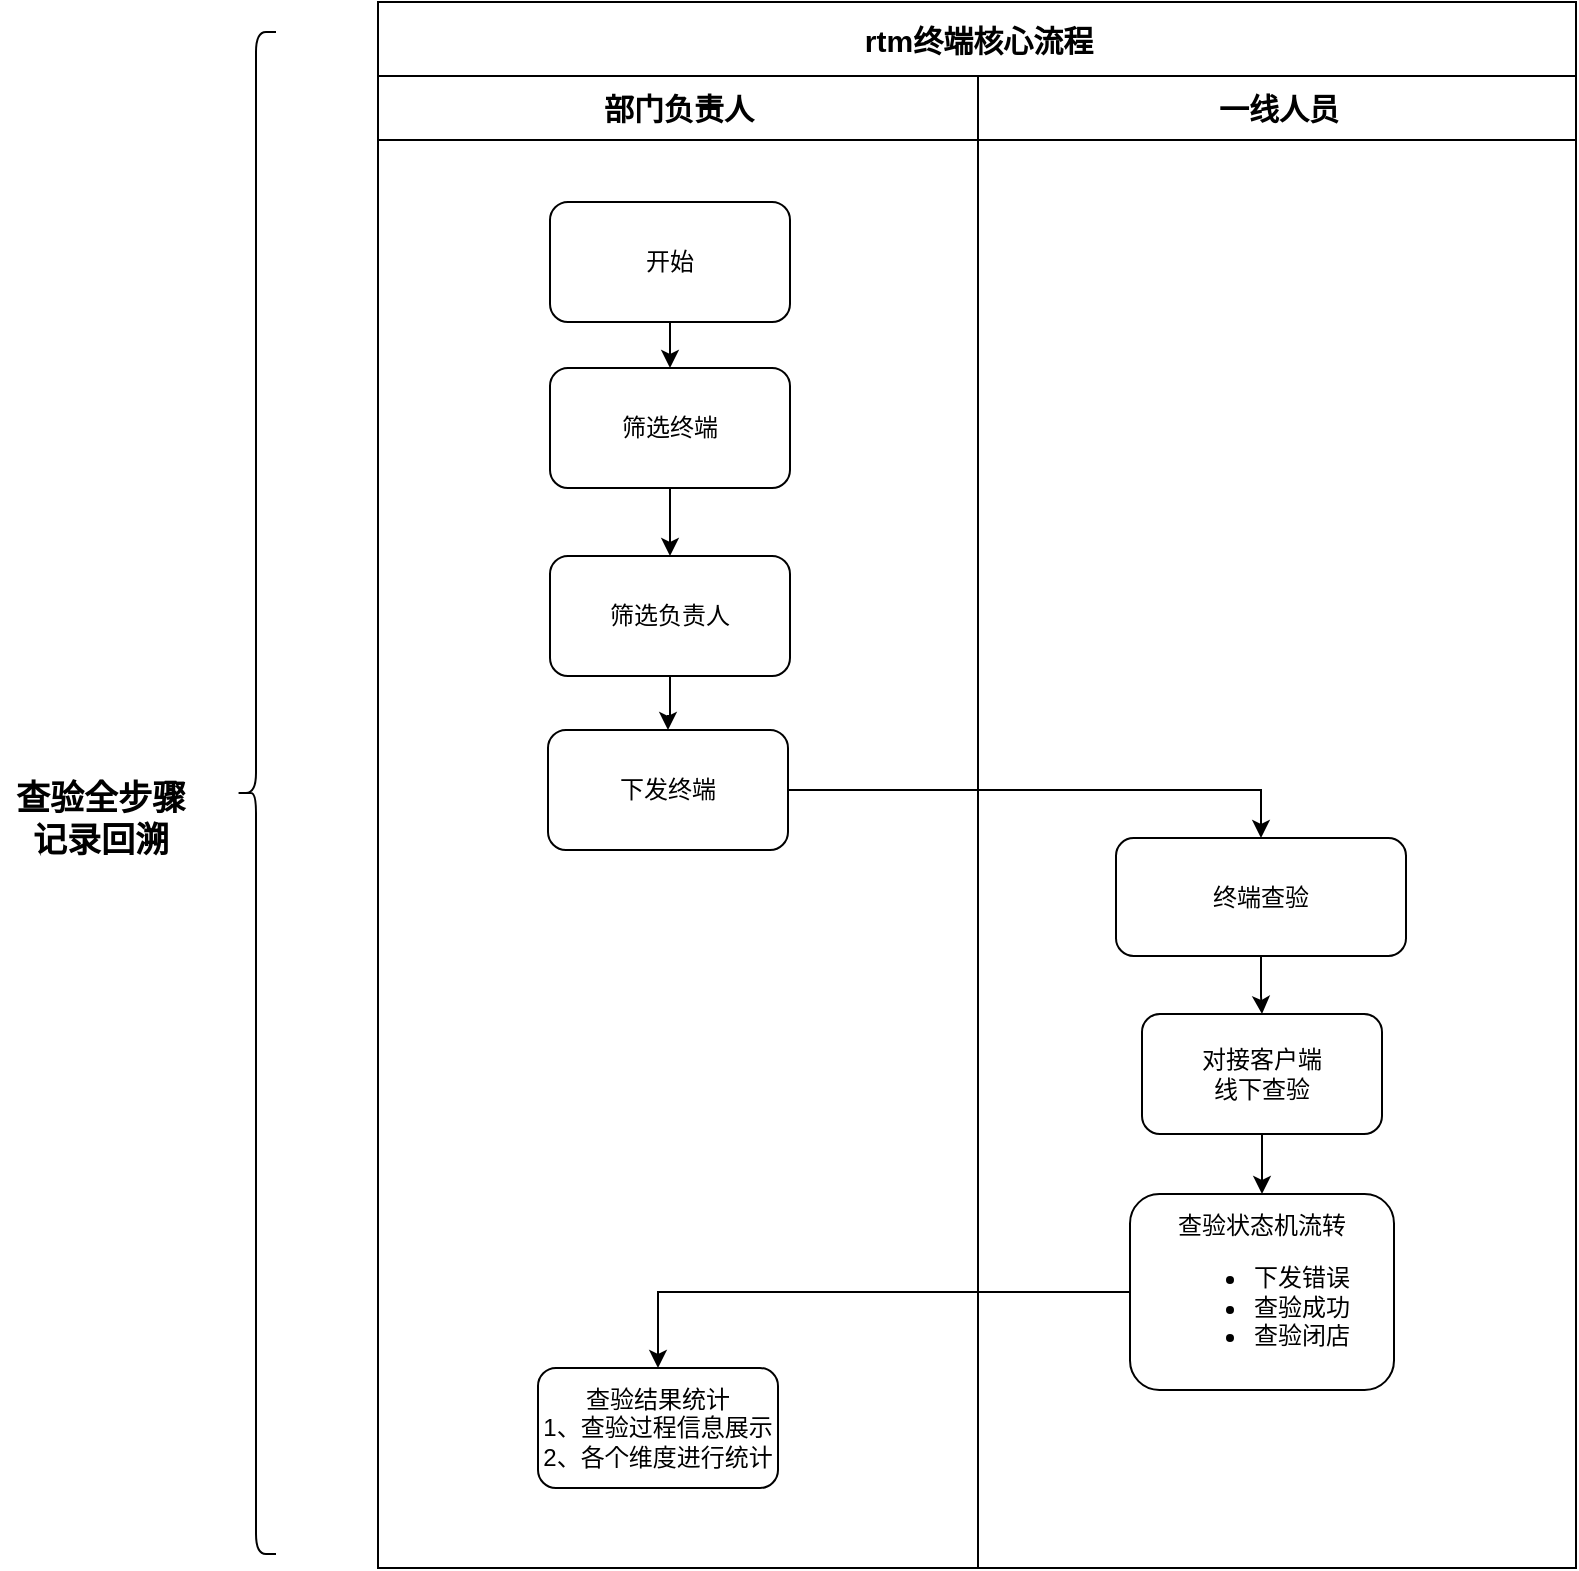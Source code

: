 <mxfile version="26.0.4">
  <diagram name="第 1 页" id="xRrCS5QztE6Z08vACNaN">
    <mxGraphModel dx="1270" dy="790" grid="0" gridSize="10" guides="0" tooltips="1" connect="1" arrows="1" fold="1" page="1" pageScale="1" pageWidth="3300" pageHeight="2339" background="none" math="0" shadow="0">
      <root>
        <mxCell id="0" />
        <mxCell id="1" parent="0" />
        <mxCell id="eiGT6yipun40KPxp0-vt-19" value="&lt;font style=&quot;font-size: 15px;&quot;&gt;rtm终端核心流程&lt;/font&gt;" style="swimlane;childLayout=stackLayout;resizeParent=1;resizeParentMax=0;startSize=37;html=1;" parent="1" vertex="1">
          <mxGeometry x="1605" y="506" width="599" height="783" as="geometry" />
        </mxCell>
        <mxCell id="eiGT6yipun40KPxp0-vt-20" value="&lt;font style=&quot;font-size: 15px;&quot;&gt;部门负责人&lt;/font&gt;" style="swimlane;startSize=32;html=1;" parent="eiGT6yipun40KPxp0-vt-19" vertex="1">
          <mxGeometry y="37" width="300" height="746" as="geometry" />
        </mxCell>
        <mxCell id="mLsIRPu0JwRJU4ILVOb_-4" value="" style="edgeStyle=orthogonalEdgeStyle;rounded=0;orthogonalLoop=1;jettySize=auto;html=1;" parent="eiGT6yipun40KPxp0-vt-20" source="eiGT6yipun40KPxp0-vt-1" target="mLsIRPu0JwRJU4ILVOb_-3" edge="1">
          <mxGeometry relative="1" as="geometry" />
        </mxCell>
        <mxCell id="eiGT6yipun40KPxp0-vt-1" value="开始" style="rounded=1;whiteSpace=wrap;html=1;points=[[0,0,0,0,0],[0,0.25,0,0,0],[0,0.5,0,0,0],[0,0.75,0,0,0],[0,1,0,0,0],[0.25,0,0,0,0],[0.25,1,0,0,0],[0.5,0,0,0,0],[0.5,1,0,0,0],[0.75,0,0,0,0],[0.75,1,0,0,0],[1,0,0,0,0],[1,0.25,0,0,0],[1,0.5,0,0,0],[1,0.75,0,0,0],[1,1,0,0,0]];" parent="eiGT6yipun40KPxp0-vt-20" vertex="1">
          <mxGeometry x="86.0" y="63" width="120" height="60" as="geometry" />
        </mxCell>
        <mxCell id="eiGT6yipun40KPxp0-vt-3" value="查验结果统计&lt;div&gt;1、查验过程信息展示&lt;/div&gt;&lt;div&gt;2、各个维度进行统计&lt;/div&gt;" style="rounded=1;whiteSpace=wrap;html=1;" parent="eiGT6yipun40KPxp0-vt-20" vertex="1">
          <mxGeometry x="80" y="646" width="120" height="60" as="geometry" />
        </mxCell>
        <mxCell id="mLsIRPu0JwRJU4ILVOb_-8" value="" style="edgeStyle=orthogonalEdgeStyle;rounded=0;orthogonalLoop=1;jettySize=auto;html=1;" parent="eiGT6yipun40KPxp0-vt-20" source="mLsIRPu0JwRJU4ILVOb_-3" target="mLsIRPu0JwRJU4ILVOb_-7" edge="1">
          <mxGeometry relative="1" as="geometry" />
        </mxCell>
        <mxCell id="mLsIRPu0JwRJU4ILVOb_-3" value="筛选终端" style="whiteSpace=wrap;html=1;rounded=1;" parent="eiGT6yipun40KPxp0-vt-20" vertex="1">
          <mxGeometry x="86.0" y="146" width="120" height="60" as="geometry" />
        </mxCell>
        <mxCell id="mLsIRPu0JwRJU4ILVOb_-10" value="" style="edgeStyle=orthogonalEdgeStyle;rounded=0;orthogonalLoop=1;jettySize=auto;html=1;" parent="eiGT6yipun40KPxp0-vt-20" source="mLsIRPu0JwRJU4ILVOb_-7" target="mLsIRPu0JwRJU4ILVOb_-9" edge="1">
          <mxGeometry relative="1" as="geometry" />
        </mxCell>
        <mxCell id="mLsIRPu0JwRJU4ILVOb_-7" value="筛选负责人" style="whiteSpace=wrap;html=1;rounded=1;" parent="eiGT6yipun40KPxp0-vt-20" vertex="1">
          <mxGeometry x="86.0" y="240" width="120" height="60" as="geometry" />
        </mxCell>
        <mxCell id="mLsIRPu0JwRJU4ILVOb_-9" value="下发终端" style="whiteSpace=wrap;html=1;rounded=1;" parent="eiGT6yipun40KPxp0-vt-20" vertex="1">
          <mxGeometry x="85.0" y="327" width="120" height="60" as="geometry" />
        </mxCell>
        <mxCell id="mLsIRPu0JwRJU4ILVOb_-11" style="edgeStyle=orthogonalEdgeStyle;rounded=0;orthogonalLoop=1;jettySize=auto;html=1;entryX=0.5;entryY=0;entryDx=0;entryDy=0;" parent="eiGT6yipun40KPxp0-vt-19" source="mLsIRPu0JwRJU4ILVOb_-9" target="eiGT6yipun40KPxp0-vt-2" edge="1">
          <mxGeometry relative="1" as="geometry" />
        </mxCell>
        <mxCell id="eiGT6yipun40KPxp0-vt-21" value="&lt;font style=&quot;font-size: 15px;&quot;&gt;一线人员&lt;/font&gt;" style="swimlane;startSize=32;html=1;" parent="eiGT6yipun40KPxp0-vt-19" vertex="1">
          <mxGeometry x="300" y="37" width="299" height="746" as="geometry">
            <mxRectangle x="120" y="20" width="32" height="460" as="alternateBounds" />
          </mxGeometry>
        </mxCell>
        <mxCell id="mLsIRPu0JwRJU4ILVOb_-13" value="" style="edgeStyle=orthogonalEdgeStyle;rounded=0;orthogonalLoop=1;jettySize=auto;html=1;" parent="eiGT6yipun40KPxp0-vt-21" source="eiGT6yipun40KPxp0-vt-2" target="mLsIRPu0JwRJU4ILVOb_-12" edge="1">
          <mxGeometry relative="1" as="geometry" />
        </mxCell>
        <mxCell id="eiGT6yipun40KPxp0-vt-2" value="终端查验" style="rounded=1;whiteSpace=wrap;html=1;" parent="eiGT6yipun40KPxp0-vt-21" vertex="1">
          <mxGeometry x="69" y="381" width="145" height="59" as="geometry" />
        </mxCell>
        <mxCell id="mLsIRPu0JwRJU4ILVOb_-15" value="" style="edgeStyle=orthogonalEdgeStyle;rounded=0;orthogonalLoop=1;jettySize=auto;html=1;" parent="eiGT6yipun40KPxp0-vt-21" source="mLsIRPu0JwRJU4ILVOb_-12" target="mLsIRPu0JwRJU4ILVOb_-14" edge="1">
          <mxGeometry relative="1" as="geometry" />
        </mxCell>
        <mxCell id="mLsIRPu0JwRJU4ILVOb_-12" value="对接客户端&lt;div&gt;线下查验&lt;/div&gt;" style="whiteSpace=wrap;html=1;rounded=1;" parent="eiGT6yipun40KPxp0-vt-21" vertex="1">
          <mxGeometry x="82" y="469" width="120" height="60" as="geometry" />
        </mxCell>
        <mxCell id="mLsIRPu0JwRJU4ILVOb_-14" value="查验状态机流转&lt;div&gt;&lt;ul&gt;&lt;li&gt;下发错误&lt;/li&gt;&lt;li&gt;查验成功&lt;/li&gt;&lt;li&gt;查验闭店&lt;/li&gt;&lt;/ul&gt;&lt;/div&gt;" style="whiteSpace=wrap;html=1;rounded=1;" parent="eiGT6yipun40KPxp0-vt-21" vertex="1">
          <mxGeometry x="76" y="559" width="132" height="98" as="geometry" />
        </mxCell>
        <mxCell id="mLsIRPu0JwRJU4ILVOb_-16" style="edgeStyle=orthogonalEdgeStyle;rounded=0;orthogonalLoop=1;jettySize=auto;html=1;exitX=0;exitY=0.5;exitDx=0;exitDy=0;entryX=0.5;entryY=0;entryDx=0;entryDy=0;" parent="eiGT6yipun40KPxp0-vt-19" source="mLsIRPu0JwRJU4ILVOb_-14" target="eiGT6yipun40KPxp0-vt-3" edge="1">
          <mxGeometry relative="1" as="geometry" />
        </mxCell>
        <mxCell id="eiGT6yipun40KPxp0-vt-25" value="" style="shape=curlyBracket;whiteSpace=wrap;html=1;rounded=1;labelPosition=left;verticalLabelPosition=middle;align=right;verticalAlign=middle;" parent="1" vertex="1">
          <mxGeometry x="1534" y="521" width="20" height="761" as="geometry" />
        </mxCell>
        <mxCell id="eiGT6yipun40KPxp0-vt-27" value="&lt;b&gt;&lt;font style=&quot;font-size: 17px;&quot;&gt;查验全步骤记录回溯&lt;/font&gt;&lt;/b&gt;" style="text;html=1;align=center;verticalAlign=middle;whiteSpace=wrap;rounded=0;" parent="1" vertex="1">
          <mxGeometry x="1416" y="887" width="101" height="56" as="geometry" />
        </mxCell>
      </root>
    </mxGraphModel>
  </diagram>
</mxfile>
